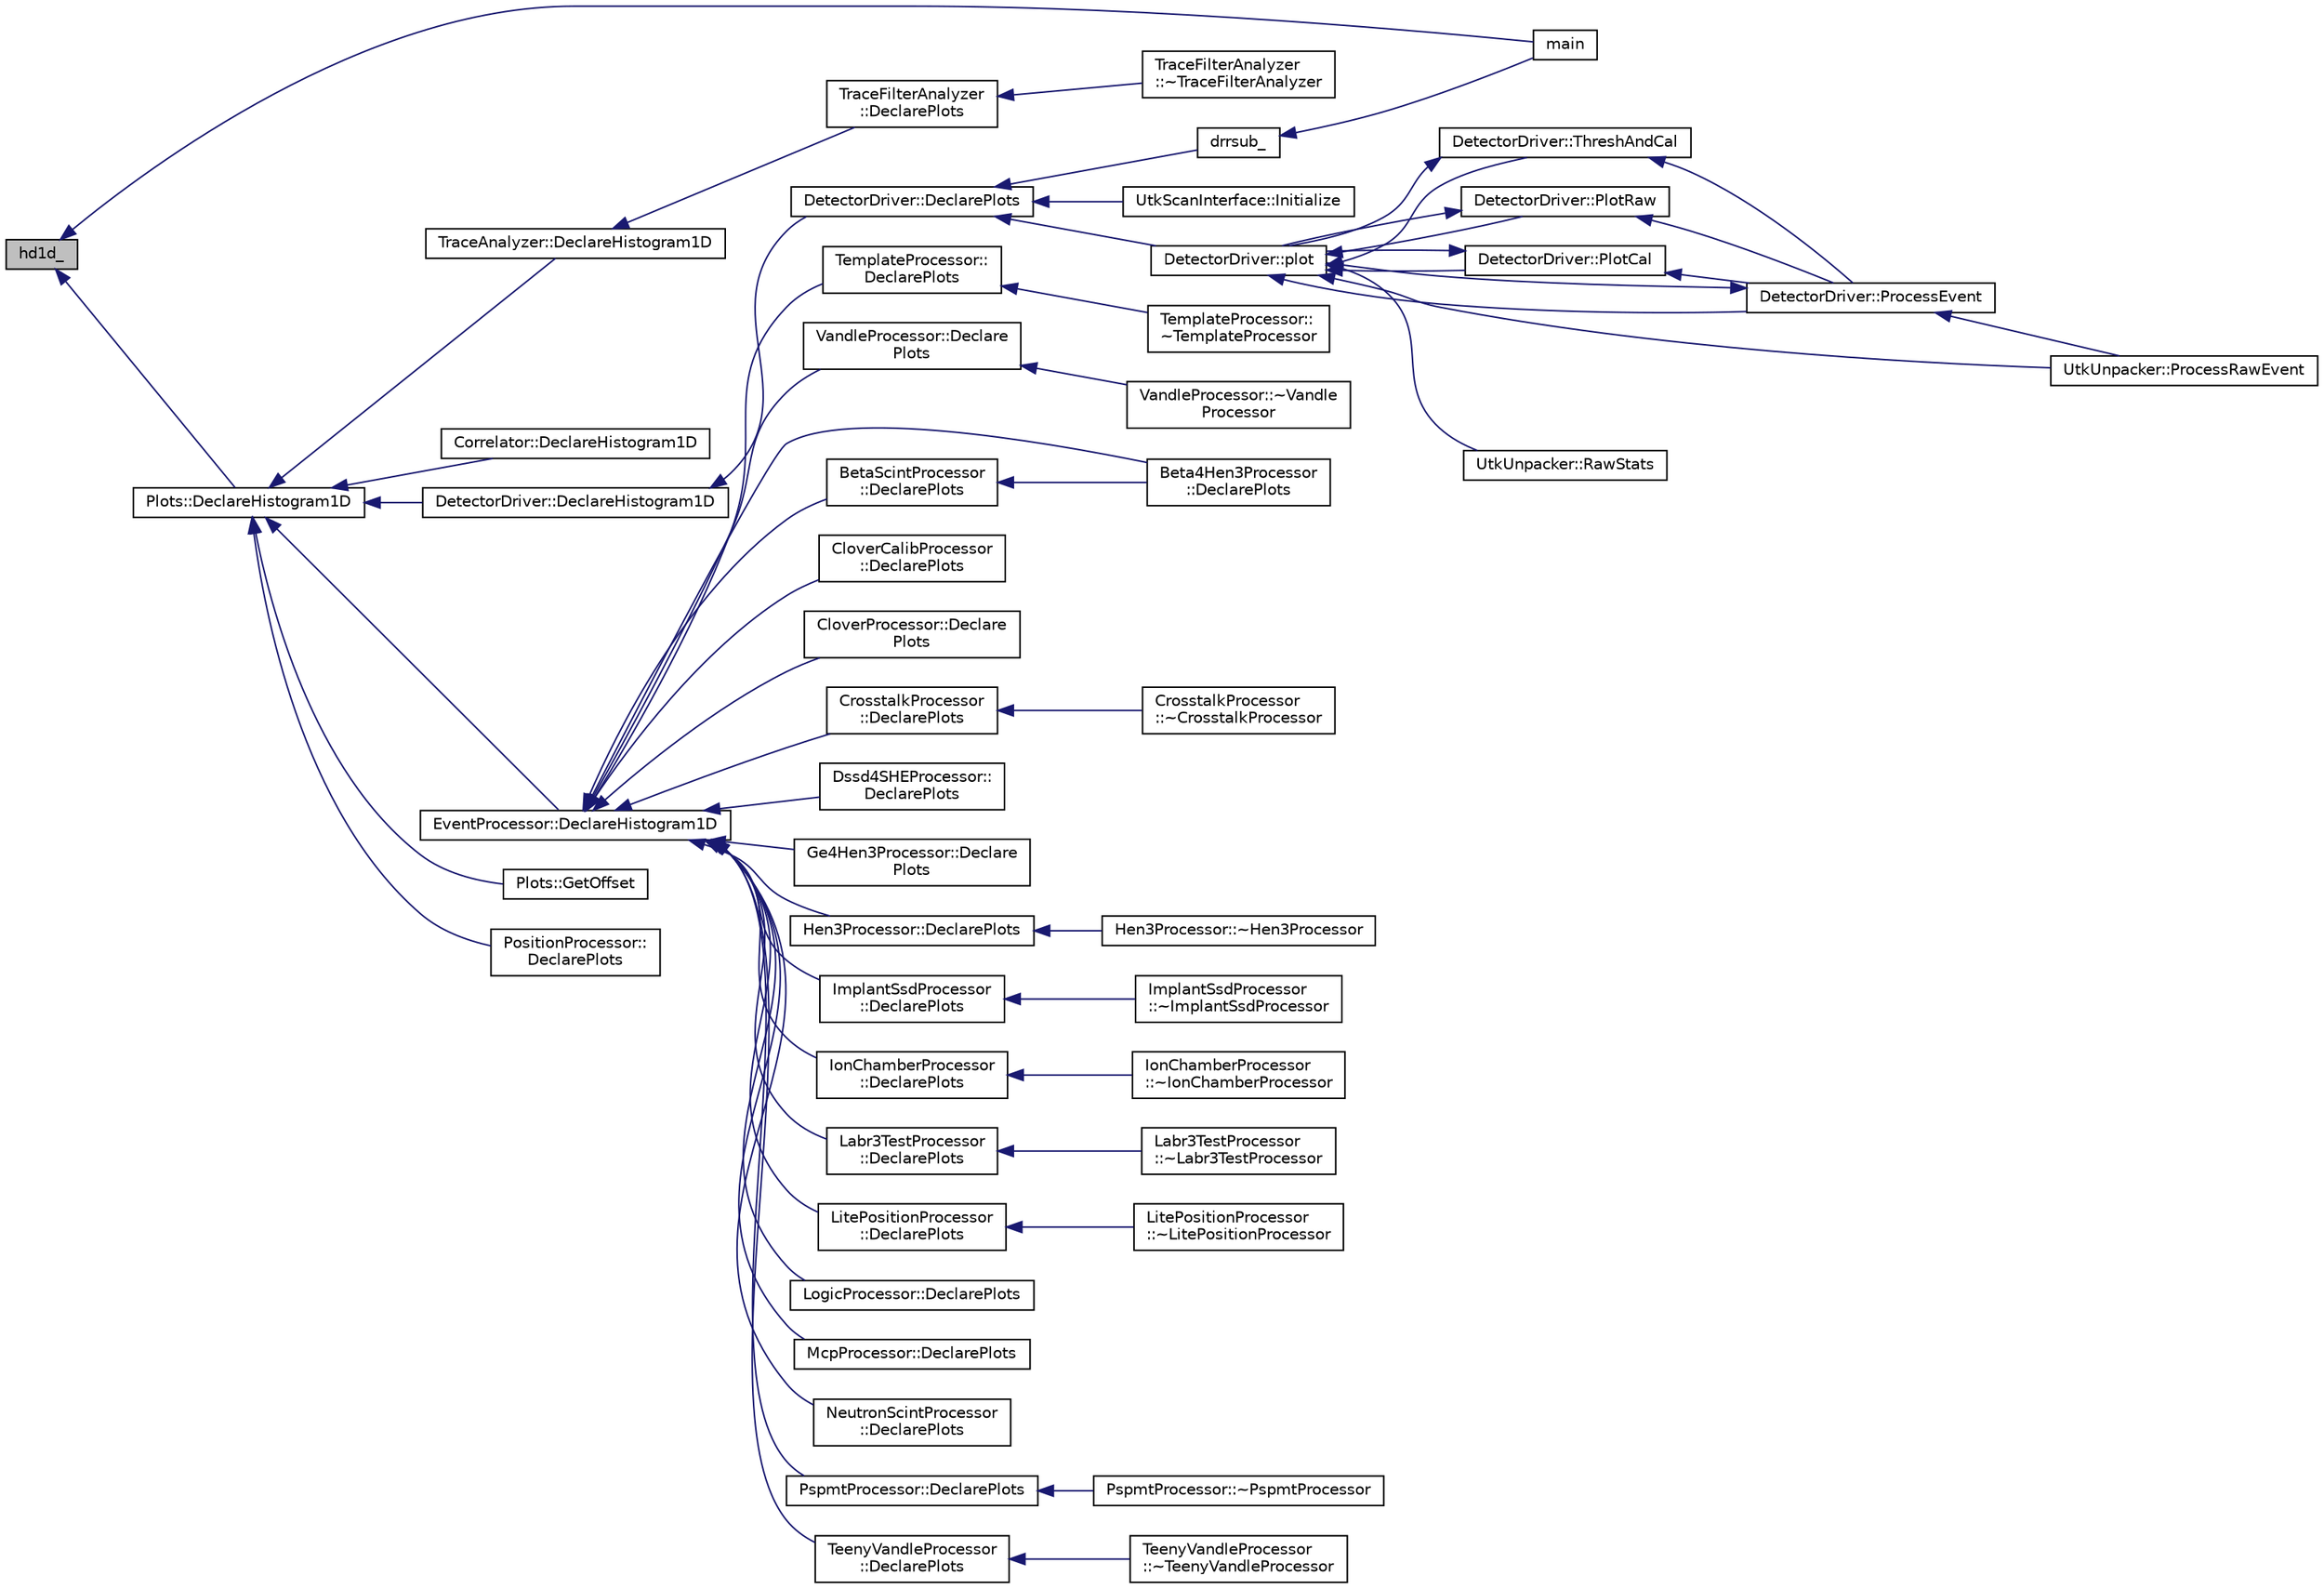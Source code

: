digraph "hd1d_"
{
  edge [fontname="Helvetica",fontsize="10",labelfontname="Helvetica",labelfontsize="10"];
  node [fontname="Helvetica",fontsize="10",shape=record];
  rankdir="LR";
  Node1 [label="hd1d_",height=0.2,width=0.4,color="black", fillcolor="grey75", style="filled", fontcolor="black"];
  Node1 -> Node2 [dir="back",color="midnightblue",fontsize="10",style="solid",fontname="Helvetica"];
  Node2 [label="main",height=0.2,width=0.4,color="black", fillcolor="white", style="filled",URL="$d9/d0e/event_reader_8cpp.html#a0ddf1224851353fc92bfbff6f499fa97"];
  Node1 -> Node3 [dir="back",color="midnightblue",fontsize="10",style="solid",fontname="Helvetica"];
  Node3 [label="Plots::DeclareHistogram1D",height=0.2,width=0.4,color="black", fillcolor="white", style="filled",URL="$d7/d8b/class_plots.html#a126b1dfe1d671776ee1caddc7cc249b9",tooltip="Declares a 1D histogram calls the C++ wrapper for DAMM. "];
  Node3 -> Node4 [dir="back",color="midnightblue",fontsize="10",style="solid",fontname="Helvetica"];
  Node4 [label="Correlator::DeclareHistogram1D",height=0.2,width=0.4,color="black", fillcolor="white", style="filled",URL="$df/d86/class_correlator.html#a1fd07a20132308aedb587a4f64bd4023",tooltip="Declares a 1D histogram calls the C++ wrapper for DAMM. "];
  Node3 -> Node5 [dir="back",color="midnightblue",fontsize="10",style="solid",fontname="Helvetica"];
  Node5 [label="DetectorDriver::DeclareHistogram1D",height=0.2,width=0.4,color="black", fillcolor="white", style="filled",URL="$de/d91/class_detector_driver.html#a745e3089d76a4fa437e44a7e82b9424e"];
  Node5 -> Node6 [dir="back",color="midnightblue",fontsize="10",style="solid",fontname="Helvetica"];
  Node6 [label="DetectorDriver::DeclarePlots",height=0.2,width=0.4,color="black", fillcolor="white", style="filled",URL="$de/d91/class_detector_driver.html#a8810acdc149879688b81ec333531a28e"];
  Node6 -> Node7 [dir="back",color="midnightblue",fontsize="10",style="solid",fontname="Helvetica"];
  Node7 [label="DetectorDriver::plot",height=0.2,width=0.4,color="black", fillcolor="white", style="filled",URL="$de/d91/class_detector_driver.html#a3a556ab94a878e057dea8a081d0df55a",tooltip="Plots into histogram defined by dammId. "];
  Node7 -> Node8 [dir="back",color="midnightblue",fontsize="10",style="solid",fontname="Helvetica"];
  Node8 [label="DetectorDriver::ProcessEvent",height=0.2,width=0.4,color="black", fillcolor="white", style="filled",URL="$de/d91/class_detector_driver.html#a19c152206c95dfbc2a98ffd1d002165e",tooltip="Control of the event processing. "];
  Node8 -> Node7 [dir="back",color="midnightblue",fontsize="10",style="solid",fontname="Helvetica"];
  Node8 -> Node9 [dir="back",color="midnightblue",fontsize="10",style="solid",fontname="Helvetica"];
  Node9 [label="UtkUnpacker::ProcessRawEvent",height=0.2,width=0.4,color="black", fillcolor="white", style="filled",URL="$d4/d48/class_utk_unpacker.html#a09c96dd753088977aa1f458f7c07d24b",tooltip="Process all events in the event list. "];
  Node7 -> Node10 [dir="back",color="midnightblue",fontsize="10",style="solid",fontname="Helvetica"];
  Node10 [label="DetectorDriver::ThreshAndCal",height=0.2,width=0.4,color="black", fillcolor="white", style="filled",URL="$de/d91/class_detector_driver.html#a2ae4e98c641d49183631eceb40dc19bb",tooltip="Check threshold and calibrate each channel. Check the thresholds and calibrate the energy for each ch..."];
  Node10 -> Node8 [dir="back",color="midnightblue",fontsize="10",style="solid",fontname="Helvetica"];
  Node10 -> Node7 [dir="back",color="midnightblue",fontsize="10",style="solid",fontname="Helvetica"];
  Node7 -> Node11 [dir="back",color="midnightblue",fontsize="10",style="solid",fontname="Helvetica"];
  Node11 [label="DetectorDriver::PlotRaw",height=0.2,width=0.4,color="black", fillcolor="white", style="filled",URL="$de/d91/class_detector_driver.html#a7f2a28ba2a756e034e38630a5e258309"];
  Node11 -> Node8 [dir="back",color="midnightblue",fontsize="10",style="solid",fontname="Helvetica"];
  Node11 -> Node7 [dir="back",color="midnightblue",fontsize="10",style="solid",fontname="Helvetica"];
  Node7 -> Node12 [dir="back",color="midnightblue",fontsize="10",style="solid",fontname="Helvetica"];
  Node12 [label="DetectorDriver::PlotCal",height=0.2,width=0.4,color="black", fillcolor="white", style="filled",URL="$de/d91/class_detector_driver.html#ad966b8fe4330bb0cf117422b9bd08f40"];
  Node12 -> Node8 [dir="back",color="midnightblue",fontsize="10",style="solid",fontname="Helvetica"];
  Node12 -> Node7 [dir="back",color="midnightblue",fontsize="10",style="solid",fontname="Helvetica"];
  Node7 -> Node9 [dir="back",color="midnightblue",fontsize="10",style="solid",fontname="Helvetica"];
  Node7 -> Node13 [dir="back",color="midnightblue",fontsize="10",style="solid",fontname="Helvetica"];
  Node13 [label="UtkUnpacker::RawStats",height=0.2,width=0.4,color="black", fillcolor="white", style="filled",URL="$d4/d48/class_utk_unpacker.html#a61ba5974ee476d5c3ab316b5b6759204",tooltip="Add an event to generic statistics output. "];
  Node6 -> Node14 [dir="back",color="midnightblue",fontsize="10",style="solid",fontname="Helvetica"];
  Node14 [label="UtkScanInterface::Initialize",height=0.2,width=0.4,color="black", fillcolor="white", style="filled",URL="$db/d6c/class_utk_scan_interface.html#a97f114b210931247250458851cead748"];
  Node6 -> Node15 [dir="back",color="midnightblue",fontsize="10",style="solid",fontname="Helvetica"];
  Node15 [label="drrsub_",height=0.2,width=0.4,color="black", fillcolor="white", style="filled",URL="$d1/dd5/utkscanor_8cpp.html#a09d29445a46de775722e95fcbe9eb20b",tooltip="Defines the main interface with the SCANOR library, the program essentially starts here..."];
  Node15 -> Node2 [dir="back",color="midnightblue",fontsize="10",style="solid",fontname="Helvetica"];
  Node3 -> Node16 [dir="back",color="midnightblue",fontsize="10",style="solid",fontname="Helvetica"];
  Node16 [label="EventProcessor::DeclareHistogram1D",height=0.2,width=0.4,color="black", fillcolor="white", style="filled",URL="$d6/d65/class_event_processor.html#aac0d7f24194df48f204ebb9c9b75e19d",tooltip="Declares a 1D histogram calls the C++ wrapper for DAMM. "];
  Node16 -> Node17 [dir="back",color="midnightblue",fontsize="10",style="solid",fontname="Helvetica"];
  Node17 [label="Beta4Hen3Processor\l::DeclarePlots",height=0.2,width=0.4,color="black", fillcolor="white", style="filled",URL="$db/d92/class_beta4_hen3_processor.html#a113815033762b9388796cdf850b85ce7"];
  Node16 -> Node18 [dir="back",color="midnightblue",fontsize="10",style="solid",fontname="Helvetica"];
  Node18 [label="BetaScintProcessor\l::DeclarePlots",height=0.2,width=0.4,color="black", fillcolor="white", style="filled",URL="$d4/de4/class_beta_scint_processor.html#a906c4fa539c4200a7cc4a143a01c8de5"];
  Node18 -> Node17 [dir="back",color="midnightblue",fontsize="10",style="solid",fontname="Helvetica"];
  Node16 -> Node19 [dir="back",color="midnightblue",fontsize="10",style="solid",fontname="Helvetica"];
  Node19 [label="CloverCalibProcessor\l::DeclarePlots",height=0.2,width=0.4,color="black", fillcolor="white", style="filled",URL="$db/d4e/class_clover_calib_processor.html#a1146803513792bfb64aa664d0258cee4"];
  Node16 -> Node20 [dir="back",color="midnightblue",fontsize="10",style="solid",fontname="Helvetica"];
  Node20 [label="CloverProcessor::Declare\lPlots",height=0.2,width=0.4,color="black", fillcolor="white", style="filled",URL="$d5/d01/class_clover_processor.html#a241e49aeddae9b8bcb5be9e7192d81a7"];
  Node16 -> Node21 [dir="back",color="midnightblue",fontsize="10",style="solid",fontname="Helvetica"];
  Node21 [label="CrosstalkProcessor\l::DeclarePlots",height=0.2,width=0.4,color="black", fillcolor="white", style="filled",URL="$de/d3c/class_crosstalk_processor.html#a0b3f4f255e3d793dc178d5d5a8fb6bb9"];
  Node21 -> Node22 [dir="back",color="midnightblue",fontsize="10",style="solid",fontname="Helvetica"];
  Node22 [label="CrosstalkProcessor\l::~CrosstalkProcessor",height=0.2,width=0.4,color="black", fillcolor="white", style="filled",URL="$de/d3c/class_crosstalk_processor.html#a974ad94596916e6d24e863dcbec1058c"];
  Node16 -> Node23 [dir="back",color="midnightblue",fontsize="10",style="solid",fontname="Helvetica"];
  Node23 [label="Dssd4SHEProcessor::\lDeclarePlots",height=0.2,width=0.4,color="black", fillcolor="white", style="filled",URL="$db/da8/class_dssd4_s_h_e_processor.html#a9da412065cc7d5d352afddbc5adfb99d"];
  Node16 -> Node24 [dir="back",color="midnightblue",fontsize="10",style="solid",fontname="Helvetica"];
  Node24 [label="Ge4Hen3Processor::Declare\lPlots",height=0.2,width=0.4,color="black", fillcolor="white", style="filled",URL="$d5/df2/class_ge4_hen3_processor.html#a918c80547f182063df5070f2616457ef"];
  Node16 -> Node25 [dir="back",color="midnightblue",fontsize="10",style="solid",fontname="Helvetica"];
  Node25 [label="Hen3Processor::DeclarePlots",height=0.2,width=0.4,color="black", fillcolor="white", style="filled",URL="$d6/d4e/class_hen3_processor.html#a5cf9c74ceb94a1989db9330ec33c1eae"];
  Node25 -> Node26 [dir="back",color="midnightblue",fontsize="10",style="solid",fontname="Helvetica"];
  Node26 [label="Hen3Processor::~Hen3Processor",height=0.2,width=0.4,color="black", fillcolor="white", style="filled",URL="$d6/d4e/class_hen3_processor.html#a8ed35806e6801f6c8f1eb402525e2834"];
  Node16 -> Node27 [dir="back",color="midnightblue",fontsize="10",style="solid",fontname="Helvetica"];
  Node27 [label="ImplantSsdProcessor\l::DeclarePlots",height=0.2,width=0.4,color="black", fillcolor="white", style="filled",URL="$df/df5/class_implant_ssd_processor.html#a0be1ce2d426608abbbdb8b3c68a505c1"];
  Node27 -> Node28 [dir="back",color="midnightblue",fontsize="10",style="solid",fontname="Helvetica"];
  Node28 [label="ImplantSsdProcessor\l::~ImplantSsdProcessor",height=0.2,width=0.4,color="black", fillcolor="white", style="filled",URL="$df/df5/class_implant_ssd_processor.html#a057e44029967a209fc626811e2ba4412"];
  Node16 -> Node29 [dir="back",color="midnightblue",fontsize="10",style="solid",fontname="Helvetica"];
  Node29 [label="IonChamberProcessor\l::DeclarePlots",height=0.2,width=0.4,color="black", fillcolor="white", style="filled",URL="$dd/df2/class_ion_chamber_processor.html#a0abe10984f9968577af6a834aaddf7af"];
  Node29 -> Node30 [dir="back",color="midnightblue",fontsize="10",style="solid",fontname="Helvetica"];
  Node30 [label="IonChamberProcessor\l::~IonChamberProcessor",height=0.2,width=0.4,color="black", fillcolor="white", style="filled",URL="$dd/df2/class_ion_chamber_processor.html#a04e1204b8f8efd09dac743a82b1d4312"];
  Node16 -> Node31 [dir="back",color="midnightblue",fontsize="10",style="solid",fontname="Helvetica"];
  Node31 [label="Labr3TestProcessor\l::DeclarePlots",height=0.2,width=0.4,color="black", fillcolor="white", style="filled",URL="$dd/d2c/class_labr3_test_processor.html#a00b2431718d6e91598cb35bdd7023638"];
  Node31 -> Node32 [dir="back",color="midnightblue",fontsize="10",style="solid",fontname="Helvetica"];
  Node32 [label="Labr3TestProcessor\l::~Labr3TestProcessor",height=0.2,width=0.4,color="black", fillcolor="white", style="filled",URL="$dd/d2c/class_labr3_test_processor.html#a38f5f24725e52971220a4beef3bfc232"];
  Node16 -> Node33 [dir="back",color="midnightblue",fontsize="10",style="solid",fontname="Helvetica"];
  Node33 [label="LitePositionProcessor\l::DeclarePlots",height=0.2,width=0.4,color="black", fillcolor="white", style="filled",URL="$d3/dab/class_lite_position_processor.html#a539c3f2cf56c3b9615128392b1e5b0c0"];
  Node33 -> Node34 [dir="back",color="midnightblue",fontsize="10",style="solid",fontname="Helvetica"];
  Node34 [label="LitePositionProcessor\l::~LitePositionProcessor",height=0.2,width=0.4,color="black", fillcolor="white", style="filled",URL="$d3/dab/class_lite_position_processor.html#a602ce3c9355626b96649b08690d391ef"];
  Node16 -> Node35 [dir="back",color="midnightblue",fontsize="10",style="solid",fontname="Helvetica"];
  Node35 [label="LogicProcessor::DeclarePlots",height=0.2,width=0.4,color="black", fillcolor="white", style="filled",URL="$da/d2f/class_logic_processor.html#aa276735e622e69b5779b77654b5d5208"];
  Node16 -> Node36 [dir="back",color="midnightblue",fontsize="10",style="solid",fontname="Helvetica"];
  Node36 [label="McpProcessor::DeclarePlots",height=0.2,width=0.4,color="black", fillcolor="white", style="filled",URL="$dd/dcb/class_mcp_processor.html#a5db4ddbc2d72998bd8db1cb920773857"];
  Node16 -> Node37 [dir="back",color="midnightblue",fontsize="10",style="solid",fontname="Helvetica"];
  Node37 [label="NeutronScintProcessor\l::DeclarePlots",height=0.2,width=0.4,color="black", fillcolor="white", style="filled",URL="$d9/dfc/class_neutron_scint_processor.html#ac9e8460717d9256e3f47dd28320bf617"];
  Node16 -> Node38 [dir="back",color="midnightblue",fontsize="10",style="solid",fontname="Helvetica"];
  Node38 [label="PspmtProcessor::DeclarePlots",height=0.2,width=0.4,color="black", fillcolor="white", style="filled",URL="$dd/d2c/class_pspmt_processor.html#a69f97cd8c80cd7de8ad8d66f2bf63752"];
  Node38 -> Node39 [dir="back",color="midnightblue",fontsize="10",style="solid",fontname="Helvetica"];
  Node39 [label="PspmtProcessor::~PspmtProcessor",height=0.2,width=0.4,color="black", fillcolor="white", style="filled",URL="$dd/d2c/class_pspmt_processor.html#a23ed80963dc7c683eba1b95aa12f37db"];
  Node16 -> Node40 [dir="back",color="midnightblue",fontsize="10",style="solid",fontname="Helvetica"];
  Node40 [label="TeenyVandleProcessor\l::DeclarePlots",height=0.2,width=0.4,color="black", fillcolor="white", style="filled",URL="$d3/d5e/class_teeny_vandle_processor.html#a7328644e7f25254e60cc7f0f08bf76d7"];
  Node40 -> Node41 [dir="back",color="midnightblue",fontsize="10",style="solid",fontname="Helvetica"];
  Node41 [label="TeenyVandleProcessor\l::~TeenyVandleProcessor",height=0.2,width=0.4,color="black", fillcolor="white", style="filled",URL="$d3/d5e/class_teeny_vandle_processor.html#ace84b3cc48debac1892f4fa954adafbd"];
  Node16 -> Node42 [dir="back",color="midnightblue",fontsize="10",style="solid",fontname="Helvetica"];
  Node42 [label="TemplateProcessor::\lDeclarePlots",height=0.2,width=0.4,color="black", fillcolor="white", style="filled",URL="$da/dfe/class_template_processor.html#ae447375c9e3eae31685252bf17e526ad"];
  Node42 -> Node43 [dir="back",color="midnightblue",fontsize="10",style="solid",fontname="Helvetica"];
  Node43 [label="TemplateProcessor::\l~TemplateProcessor",height=0.2,width=0.4,color="black", fillcolor="white", style="filled",URL="$da/dfe/class_template_processor.html#a93cedd7c190470f8fb23bcd6b62689ae"];
  Node16 -> Node44 [dir="back",color="midnightblue",fontsize="10",style="solid",fontname="Helvetica"];
  Node44 [label="VandleProcessor::Declare\lPlots",height=0.2,width=0.4,color="black", fillcolor="white", style="filled",URL="$db/d21/class_vandle_processor.html#a12172da2e51a26945d9241a4165734b0",tooltip="Declare the plots used in the analysis */. "];
  Node44 -> Node45 [dir="back",color="midnightblue",fontsize="10",style="solid",fontname="Helvetica"];
  Node45 [label="VandleProcessor::~Vandle\lProcessor",height=0.2,width=0.4,color="black", fillcolor="white", style="filled",URL="$db/d21/class_vandle_processor.html#adeb801d12cbeb4a4426b7d2f5ee522cd",tooltip="Default Destructor */. "];
  Node3 -> Node46 [dir="back",color="midnightblue",fontsize="10",style="solid",fontname="Helvetica"];
  Node46 [label="Plots::GetOffset",height=0.2,width=0.4,color="black", fillcolor="white", style="filled",URL="$d7/d8b/class_plots.html#adc29f9a0571d3b623bed089d4f9daa7a"];
  Node3 -> Node47 [dir="back",color="midnightblue",fontsize="10",style="solid",fontname="Helvetica"];
  Node47 [label="PositionProcessor::\lDeclarePlots",height=0.2,width=0.4,color="black", fillcolor="white", style="filled",URL="$d3/df3/class_position_processor.html#a950e50ae35027fa2a7595092c8738ba5"];
  Node3 -> Node48 [dir="back",color="midnightblue",fontsize="10",style="solid",fontname="Helvetica"];
  Node48 [label="TraceAnalyzer::DeclareHistogram1D",height=0.2,width=0.4,color="black", fillcolor="white", style="filled",URL="$d2/dbc/class_trace_analyzer.html#ae69ed5e7efc0f51a7465092339ae9ebf",tooltip="Declares a 1D histogram calls the C++ wrapper for DAMM. "];
  Node48 -> Node49 [dir="back",color="midnightblue",fontsize="10",style="solid",fontname="Helvetica"];
  Node49 [label="TraceFilterAnalyzer\l::DeclarePlots",height=0.2,width=0.4,color="black", fillcolor="white", style="filled",URL="$d4/db0/class_trace_filter_analyzer.html#ae5ac6f06108d2fec746da7312f2fdd00"];
  Node49 -> Node50 [dir="back",color="midnightblue",fontsize="10",style="solid",fontname="Helvetica"];
  Node50 [label="TraceFilterAnalyzer\l::~TraceFilterAnalyzer",height=0.2,width=0.4,color="black", fillcolor="white", style="filled",URL="$d4/db0/class_trace_filter_analyzer.html#aaadf927cff2a0fe2ded1929ce14ea3d6"];
}
